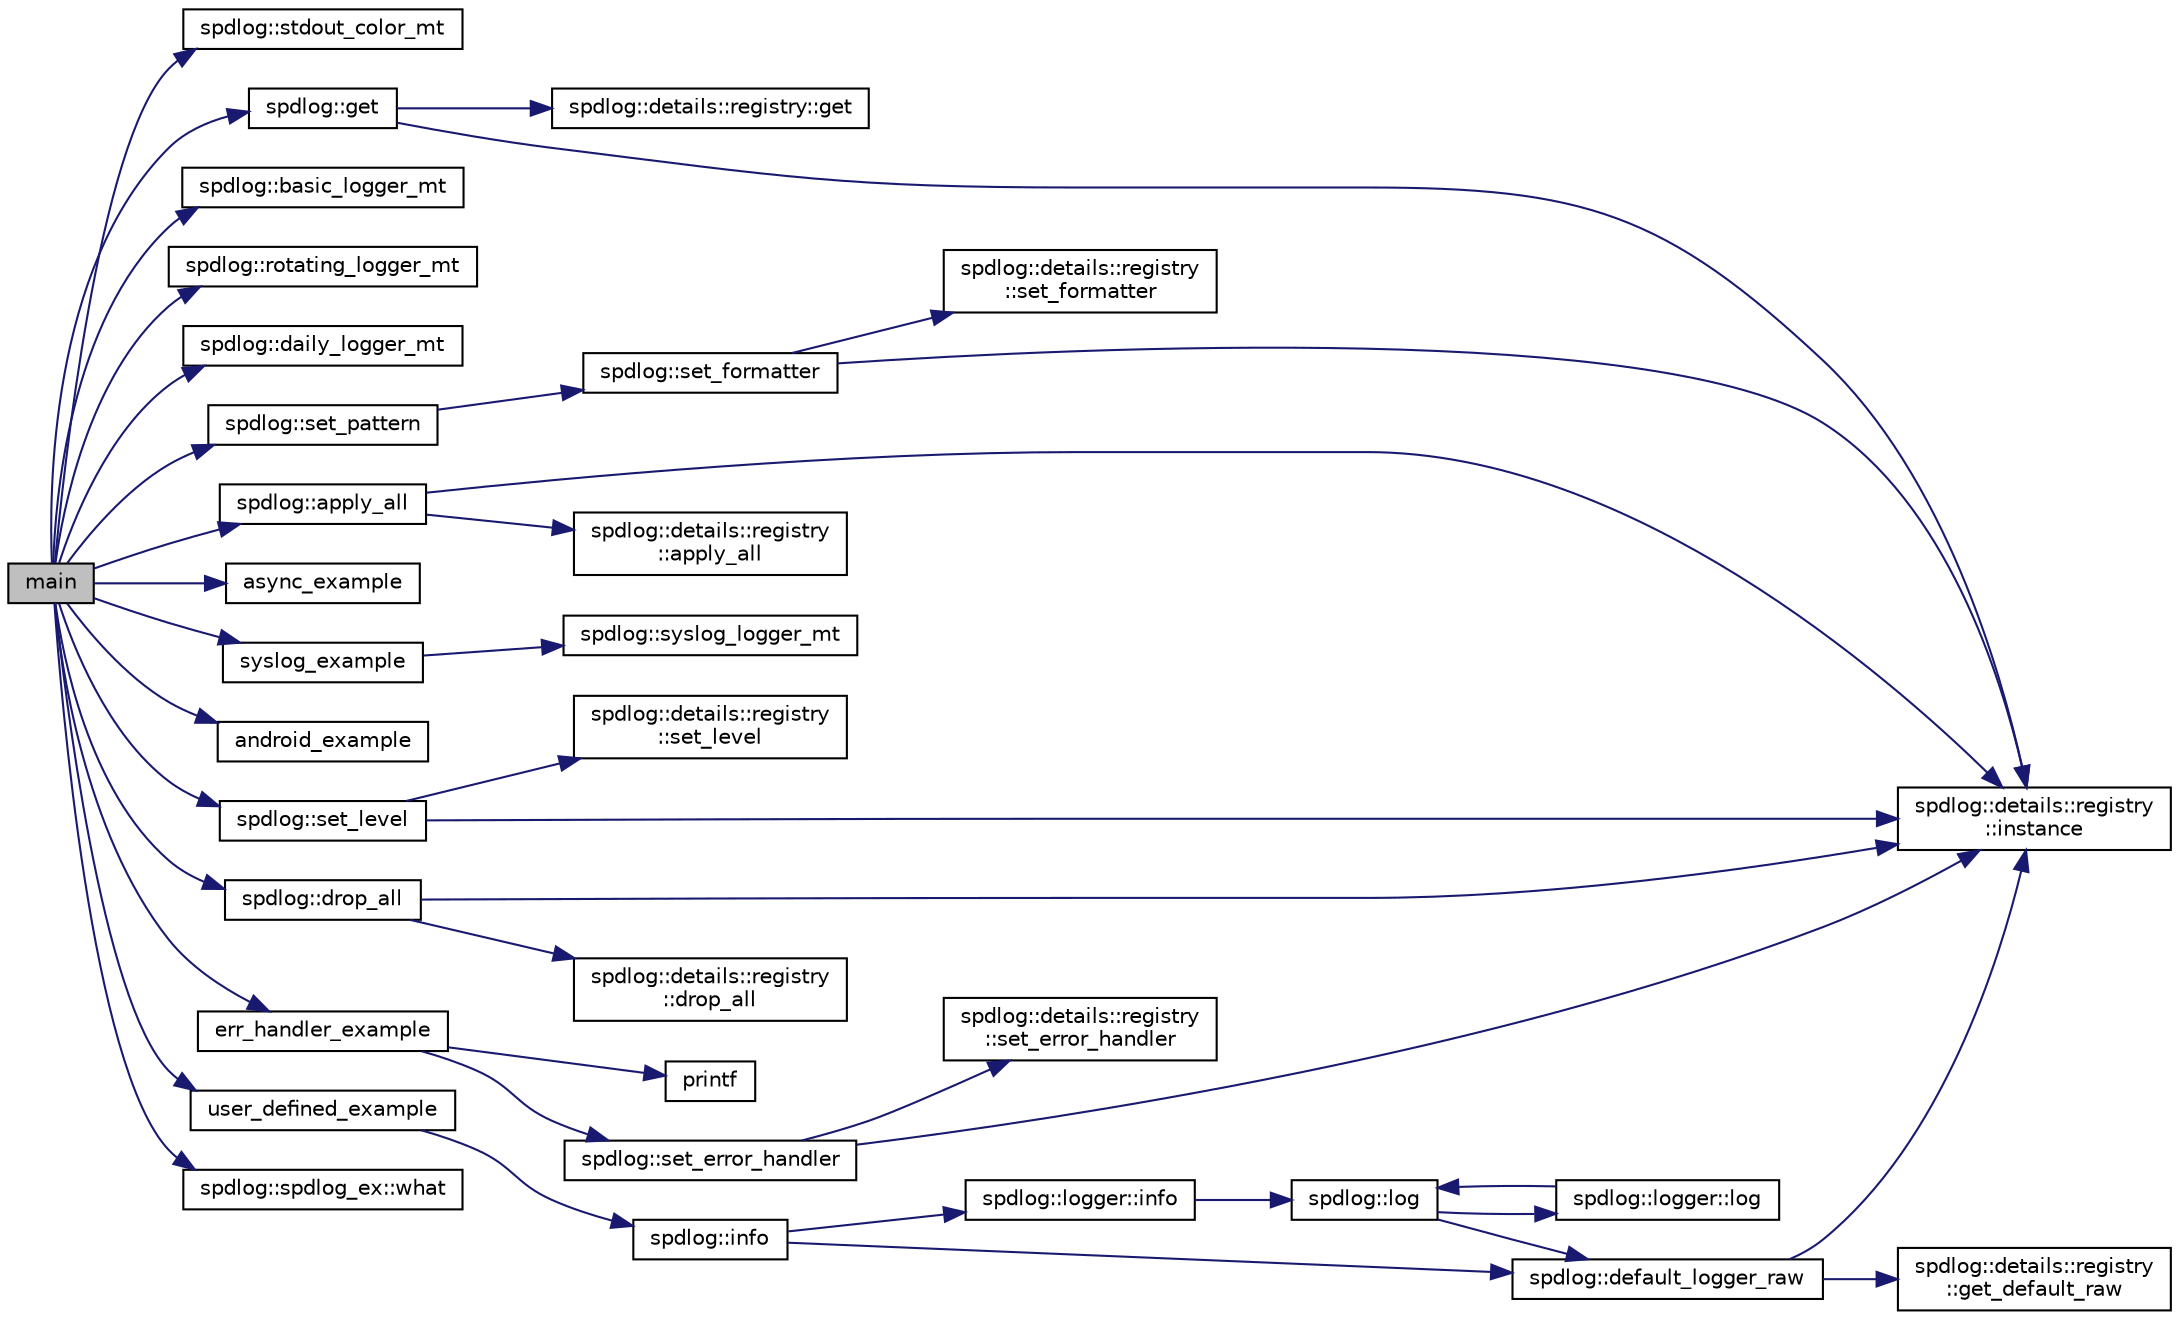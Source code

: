 digraph "main"
{
  edge [fontname="Helvetica",fontsize="10",labelfontname="Helvetica",labelfontsize="10"];
  node [fontname="Helvetica",fontsize="10",shape=record];
  rankdir="LR";
  Node1 [label="main",height=0.2,width=0.4,color="black", fillcolor="grey75", style="filled" fontcolor="black"];
  Node1 -> Node2 [color="midnightblue",fontsize="10",style="solid",fontname="Helvetica"];
  Node2 [label="spdlog::stdout_color_mt",height=0.2,width=0.4,color="black", fillcolor="white", style="filled",URL="$namespacespdlog.html#a903467b7174af13d10f2f29ae9bd4a6e"];
  Node1 -> Node3 [color="midnightblue",fontsize="10",style="solid",fontname="Helvetica"];
  Node3 [label="spdlog::get",height=0.2,width=0.4,color="black", fillcolor="white", style="filled",URL="$namespacespdlog.html#a658d68d4ebdb11793b1e78582f108674"];
  Node3 -> Node4 [color="midnightblue",fontsize="10",style="solid",fontname="Helvetica"];
  Node4 [label="spdlog::details::registry\l::instance",height=0.2,width=0.4,color="black", fillcolor="white", style="filled",URL="$classspdlog_1_1details_1_1registry.html#a58a1bbb352f751f6b729bc57bfadd6be"];
  Node3 -> Node5 [color="midnightblue",fontsize="10",style="solid",fontname="Helvetica"];
  Node5 [label="spdlog::details::registry::get",height=0.2,width=0.4,color="black", fillcolor="white", style="filled",URL="$classspdlog_1_1details_1_1registry.html#a43cb4919dd9f66cf4eeeeaf9774caade"];
  Node1 -> Node6 [color="midnightblue",fontsize="10",style="solid",fontname="Helvetica"];
  Node6 [label="spdlog::basic_logger_mt",height=0.2,width=0.4,color="black", fillcolor="white", style="filled",URL="$namespacespdlog.html#abd73a6177edaccb77048bf47e3f8ad23"];
  Node1 -> Node7 [color="midnightblue",fontsize="10",style="solid",fontname="Helvetica"];
  Node7 [label="spdlog::rotating_logger_mt",height=0.2,width=0.4,color="black", fillcolor="white", style="filled",URL="$namespacespdlog.html#a42401c73c1dede7000852f7229b7aa9c"];
  Node1 -> Node8 [color="midnightblue",fontsize="10",style="solid",fontname="Helvetica"];
  Node8 [label="spdlog::daily_logger_mt",height=0.2,width=0.4,color="black", fillcolor="white", style="filled",URL="$namespacespdlog.html#aeab720351e32788bc6cdf8ada42b0f1f"];
  Node1 -> Node9 [color="midnightblue",fontsize="10",style="solid",fontname="Helvetica"];
  Node9 [label="spdlog::set_pattern",height=0.2,width=0.4,color="black", fillcolor="white", style="filled",URL="$namespacespdlog.html#a638029f343e8dd2393d62288b1eb095e"];
  Node9 -> Node10 [color="midnightblue",fontsize="10",style="solid",fontname="Helvetica"];
  Node10 [label="spdlog::set_formatter",height=0.2,width=0.4,color="black", fillcolor="white", style="filled",URL="$namespacespdlog.html#a83007016a4f374c8efcc738eee5b7290"];
  Node10 -> Node4 [color="midnightblue",fontsize="10",style="solid",fontname="Helvetica"];
  Node10 -> Node11 [color="midnightblue",fontsize="10",style="solid",fontname="Helvetica"];
  Node11 [label="spdlog::details::registry\l::set_formatter",height=0.2,width=0.4,color="black", fillcolor="white", style="filled",URL="$classspdlog_1_1details_1_1registry.html#a8f8dcb7f6b7987716cfbcb92bbe96517"];
  Node1 -> Node12 [color="midnightblue",fontsize="10",style="solid",fontname="Helvetica"];
  Node12 [label="spdlog::set_level",height=0.2,width=0.4,color="black", fillcolor="white", style="filled",URL="$namespacespdlog.html#a9f952c6a1e1114b474aff89965261a1b"];
  Node12 -> Node4 [color="midnightblue",fontsize="10",style="solid",fontname="Helvetica"];
  Node12 -> Node13 [color="midnightblue",fontsize="10",style="solid",fontname="Helvetica"];
  Node13 [label="spdlog::details::registry\l::set_level",height=0.2,width=0.4,color="black", fillcolor="white", style="filled",URL="$classspdlog_1_1details_1_1registry.html#a4b8494e781ed3151586b307cca63edb7"];
  Node1 -> Node14 [color="midnightblue",fontsize="10",style="solid",fontname="Helvetica"];
  Node14 [label="async_example",height=0.2,width=0.4,color="black", fillcolor="white", style="filled",URL="$example_8cpp.html#ae8d0f84d4a432e50029e22d447a32399"];
  Node1 -> Node15 [color="midnightblue",fontsize="10",style="solid",fontname="Helvetica"];
  Node15 [label="syslog_example",height=0.2,width=0.4,color="black", fillcolor="white", style="filled",URL="$example_8cpp.html#a69b2ee4500d328523456430bbd94bce6"];
  Node15 -> Node16 [color="midnightblue",fontsize="10",style="solid",fontname="Helvetica"];
  Node16 [label="spdlog::syslog_logger_mt",height=0.2,width=0.4,color="black", fillcolor="white", style="filled",URL="$namespacespdlog.html#a49974c7465d12f994929f70c0caeeb7c"];
  Node1 -> Node17 [color="midnightblue",fontsize="10",style="solid",fontname="Helvetica"];
  Node17 [label="android_example",height=0.2,width=0.4,color="black", fillcolor="white", style="filled",URL="$jni_2example_8cpp.html#a7244a362d2f7635bdac077cf946eb870"];
  Node1 -> Node18 [color="midnightblue",fontsize="10",style="solid",fontname="Helvetica"];
  Node18 [label="user_defined_example",height=0.2,width=0.4,color="black", fillcolor="white", style="filled",URL="$example_8cpp.html#a33e5031a84de450b97c6baa66a88d234"];
  Node18 -> Node19 [color="midnightblue",fontsize="10",style="solid",fontname="Helvetica"];
  Node19 [label="spdlog::info",height=0.2,width=0.4,color="black", fillcolor="white", style="filled",URL="$namespacespdlog.html#aa28eab0ad170c43b6624bf698a12a1d2"];
  Node19 -> Node20 [color="midnightblue",fontsize="10",style="solid",fontname="Helvetica"];
  Node20 [label="spdlog::default_logger_raw",height=0.2,width=0.4,color="black", fillcolor="white", style="filled",URL="$namespacespdlog.html#a2c623c9fadba3efc09b48dac8a3990be"];
  Node20 -> Node4 [color="midnightblue",fontsize="10",style="solid",fontname="Helvetica"];
  Node20 -> Node21 [color="midnightblue",fontsize="10",style="solid",fontname="Helvetica"];
  Node21 [label="spdlog::details::registry\l::get_default_raw",height=0.2,width=0.4,color="black", fillcolor="white", style="filled",URL="$classspdlog_1_1details_1_1registry.html#a1fd3bc96c2a7be1af1841f5980cd5f4c"];
  Node19 -> Node22 [color="midnightblue",fontsize="10",style="solid",fontname="Helvetica"];
  Node22 [label="spdlog::logger::info",height=0.2,width=0.4,color="black", fillcolor="white", style="filled",URL="$classspdlog_1_1logger.html#ab9862f48bf0a87b8f3532d36d404235a"];
  Node22 -> Node23 [color="midnightblue",fontsize="10",style="solid",fontname="Helvetica"];
  Node23 [label="spdlog::log",height=0.2,width=0.4,color="black", fillcolor="white", style="filled",URL="$namespacespdlog.html#a097f7ede3465a0c9cb7e4d8bfa99bd54"];
  Node23 -> Node20 [color="midnightblue",fontsize="10",style="solid",fontname="Helvetica"];
  Node23 -> Node24 [color="midnightblue",fontsize="10",style="solid",fontname="Helvetica"];
  Node24 [label="spdlog::logger::log",height=0.2,width=0.4,color="black", fillcolor="white", style="filled",URL="$classspdlog_1_1logger.html#a5149c7b8c1ac8aeedbeba779b0e0cfb7"];
  Node24 -> Node23 [color="midnightblue",fontsize="10",style="solid",fontname="Helvetica"];
  Node1 -> Node25 [color="midnightblue",fontsize="10",style="solid",fontname="Helvetica"];
  Node25 [label="err_handler_example",height=0.2,width=0.4,color="black", fillcolor="white", style="filled",URL="$example_8cpp.html#afdb3d98f0ed84d35fc4f67ee6cc6abf8"];
  Node25 -> Node26 [color="midnightblue",fontsize="10",style="solid",fontname="Helvetica"];
  Node26 [label="spdlog::set_error_handler",height=0.2,width=0.4,color="black", fillcolor="white", style="filled",URL="$namespacespdlog.html#aff4886a7bf8585815d8fd1f819f91be0"];
  Node26 -> Node4 [color="midnightblue",fontsize="10",style="solid",fontname="Helvetica"];
  Node26 -> Node27 [color="midnightblue",fontsize="10",style="solid",fontname="Helvetica"];
  Node27 [label="spdlog::details::registry\l::set_error_handler",height=0.2,width=0.4,color="black", fillcolor="white", style="filled",URL="$classspdlog_1_1details_1_1registry.html#a47543b9b7ebe0dc3664cfd5f3e385905"];
  Node25 -> Node28 [color="midnightblue",fontsize="10",style="solid",fontname="Helvetica"];
  Node28 [label="printf",height=0.2,width=0.4,color="black", fillcolor="white", style="filled",URL="$printf_8h.html#acf8661934d19c3adc4cadd95a1f2387a"];
  Node1 -> Node29 [color="midnightblue",fontsize="10",style="solid",fontname="Helvetica"];
  Node29 [label="spdlog::apply_all",height=0.2,width=0.4,color="black", fillcolor="white", style="filled",URL="$namespacespdlog.html#a33b888a87a0fccc7b7dd5b89413ce6b7"];
  Node29 -> Node4 [color="midnightblue",fontsize="10",style="solid",fontname="Helvetica"];
  Node29 -> Node30 [color="midnightblue",fontsize="10",style="solid",fontname="Helvetica"];
  Node30 [label="spdlog::details::registry\l::apply_all",height=0.2,width=0.4,color="black", fillcolor="white", style="filled",URL="$classspdlog_1_1details_1_1registry.html#a781454ea62603cfaebddf14ec2ec9985"];
  Node1 -> Node31 [color="midnightblue",fontsize="10",style="solid",fontname="Helvetica"];
  Node31 [label="spdlog::drop_all",height=0.2,width=0.4,color="black", fillcolor="white", style="filled",URL="$namespacespdlog.html#ab1211636fc47637f4dc5ee9a18aa1bce"];
  Node31 -> Node4 [color="midnightblue",fontsize="10",style="solid",fontname="Helvetica"];
  Node31 -> Node32 [color="midnightblue",fontsize="10",style="solid",fontname="Helvetica"];
  Node32 [label="spdlog::details::registry\l::drop_all",height=0.2,width=0.4,color="black", fillcolor="white", style="filled",URL="$classspdlog_1_1details_1_1registry.html#a127ccc3786f6ddef57f16d354ba4db91"];
  Node1 -> Node33 [color="midnightblue",fontsize="10",style="solid",fontname="Helvetica"];
  Node33 [label="spdlog::spdlog_ex::what",height=0.2,width=0.4,color="black", fillcolor="white", style="filled",URL="$classspdlog_1_1spdlog__ex.html#a9a9b9a7981e472cad06d453e368b6195"];
}
